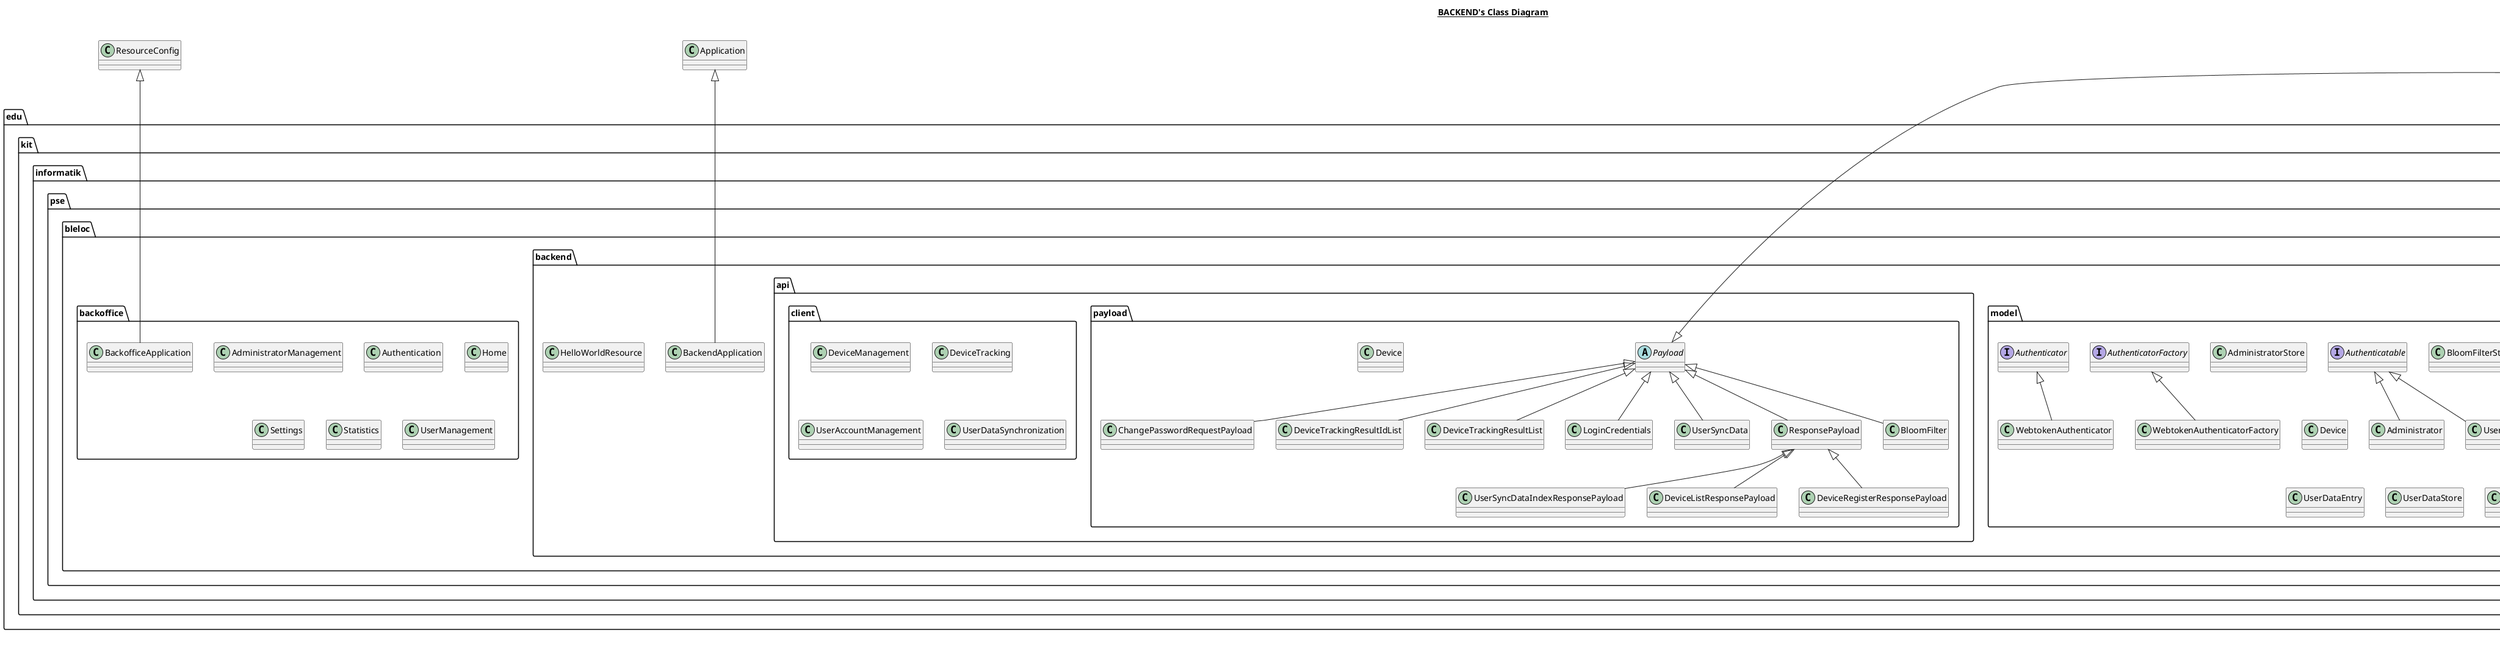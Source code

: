 @startuml

title __BACKEND's Class Diagram__\n

  package edu.kit.informatik.pse.bleloc.backend {
    package edu.kit.informatik.pse.bleloc.backend.model {
      class Administrator {
      }
    }
  }
  

  package edu.kit.informatik.pse.bleloc.backoffice {
    class AdministratorManagement {
    }
  }
  

  package edu.kit.informatik.pse.bleloc.backend {
    package edu.kit.informatik.pse.bleloc.backend.model {
      class AdministratorStore {
      }
    }
  }
  

  package edu.kit.informatik.pse.bleloc.backend {
    package edu.kit.informatik.pse.bleloc.backend.model {
      interface Authenticatable {
      }
    }
  }
  

  package edu.kit.informatik.pse.bleloc.backoffice {
    class Authentication {
    }
  }
  

  package edu.kit.informatik.pse.bleloc.backend {
    package edu.kit.informatik.pse.bleloc.backend.model {
      interface Authenticator {
      }
    }
  }
  

  package edu.kit.informatik.pse.bleloc.backend {
    package edu.kit.informatik.pse.bleloc.backend.model {
      interface AuthenticatorFactory {
      }
    }
  }
  

  package edu.kit.informatik.pse.bleloc.backend {
    class BackendApplication {
    }
  }
  

  package edu.kit.informatik.pse.bleloc.backoffice {
    class BackofficeApplication {
    }
  }
  

  package edu.kit.informatik.pse.bleloc.backend {
    package edu.kit.informatik.pse.bleloc.backend.api.payload {
      class BloomFilter {
      }
    }
  }
  

  package edu.kit.informatik.pse.bleloc.backend {
    package edu.kit.informatik.pse.bleloc.backend.model {
      class BloomFilterStore {
      }
    }
  }
  

  package edu.kit.informatik.pse.bleloc.backend {
    package edu.kit.informatik.pse.bleloc.backend.model {
      class BloomFilterUpdater {
      }
    }
  }
  

  package edu.kit.informatik.pse.bleloc.backend {
    package edu.kit.informatik.pse.bleloc.backend.api.payload {
      class ChangePasswordRequestPayload {
      }
    }
  }
  

  package edu.kit.informatik.pse.bleloc.backend {
    package edu.kit.informatik.pse.bleloc.backend.api.payload {
      class Device {
      }
    }
  }
  

  package edu.kit.informatik.pse.bleloc.backend {
    package edu.kit.informatik.pse.bleloc.backend.model {
      class Device {
      }
    }
  }
  

  package edu.kit.informatik.pse.bleloc.backend {
    package edu.kit.informatik.pse.bleloc.backend.api.payload {
      class DeviceListResponsePayload {
      }
    }
  }
  

  package edu.kit.informatik.pse.bleloc.backend {
    package edu.kit.informatik.pse.bleloc.backend.api.client {
      class DeviceManagement {
      }
    }
  }
  

  package edu.kit.informatik.pse.bleloc.backend {
    package edu.kit.informatik.pse.bleloc.backend.api.payload {
      class DeviceRegisterResponsePayload {
      }
    }
  }
  

  package edu.kit.informatik.pse.bleloc.backend {
    package edu.kit.informatik.pse.bleloc.backend.model {
      class DeviceStore {
      }
    }
  }
  

  package edu.kit.informatik.pse.bleloc.backend {
    package edu.kit.informatik.pse.bleloc.backend.api.client {
      class DeviceTracking {
      }
    }
  }
  

  package edu.kit.informatik.pse.bleloc.backend {
    package edu.kit.informatik.pse.bleloc.backend.api.payload {
      class DeviceTrackingResultIdList {
      }
    }
  }
  

  package edu.kit.informatik.pse.bleloc.backend {
    package edu.kit.informatik.pse.bleloc.backend.api.payload {
      class DeviceTrackingResultList {
      }
    }
  }
  

  package edu.kit.informatik.pse.bleloc.backend {
    package edu.kit.informatik.pse.bleloc.backend.model {
      class HashedMacAddress {
      }
    }
  }
  

  package edu.kit.informatik.pse.bleloc.backend {
    class HelloWorldResource {
    }
  }
  

  package edu.kit.informatik.pse.bleloc.backoffice {
    class Home {
    }
  }
  

  package edu.kit.informatik.pse.bleloc.backend {
    package edu.kit.informatik.pse.bleloc.backend.api.payload {
      class LoginCredentials {
      }
    }
  }
  

  package edu.kit.informatik.pse.bleloc.backend {
    package edu.kit.informatik.pse.bleloc.backend.api.payload {
      abstract class Payload {
      }
    }
  }
  

  package edu.kit.informatik.pse.bleloc.backend {
    package edu.kit.informatik.pse.bleloc.backend.api.payload {
      class ResponsePayload {
      }
    }
  }
  

  package edu.kit.informatik.pse.bleloc.backend {
    package edu.kit.informatik.pse.bleloc.backend.model {
      class ScanData {
      }
    }
  }
  

  package edu.kit.informatik.pse.bleloc.backend {
    package edu.kit.informatik.pse.bleloc.backend.model {
      class ScanDataStore {
      }
    }
  }
  

  package edu.kit.informatik.pse.bleloc.backoffice {
    class Settings {
    }
  }
  

  package edu.kit.informatik.pse.bleloc.backoffice {
    class Statistics {
    }
  }
  

  package edu.kit.informatik.pse.bleloc.backend {
    package edu.kit.informatik.pse.bleloc.backend.model {
      class User {
      }
    }
  }
  

  package edu.kit.informatik.pse.bleloc.backend {
    package edu.kit.informatik.pse.bleloc.backend.api.client {
      class UserAccountManagement {
      }
    }
  }
  

  package edu.kit.informatik.pse.bleloc.backend {
    package edu.kit.informatik.pse.bleloc.backend.model {
      class UserDataEntry {
      }
    }
  }
  

  package edu.kit.informatik.pse.bleloc.backend {
    package edu.kit.informatik.pse.bleloc.backend.model {
      class UserDataStore {
      }
    }
  }
  

  package edu.kit.informatik.pse.bleloc.backend {
    package edu.kit.informatik.pse.bleloc.backend.api.client {
      class UserDataSynchronization {
      }
    }
  }
  

  package edu.kit.informatik.pse.bleloc.backoffice {
    class UserManagement {
    }
  }
  

  package edu.kit.informatik.pse.bleloc.backend {
    package edu.kit.informatik.pse.bleloc.backend.model {
      class UserStore {
      }
    }
  }
  

  package edu.kit.informatik.pse.bleloc.backend {
    package edu.kit.informatik.pse.bleloc.backend.api.payload {
      class UserSyncData {
      }
    }
  }
  

  package edu.kit.informatik.pse.bleloc.backend {
    package edu.kit.informatik.pse.bleloc.backend.api.payload {
      class UserSyncDataIndexResponsePayload {
      }
    }
  }
  

  package edu.kit.informatik.pse.bleloc.backend {
    package edu.kit.informatik.pse.bleloc.backend.model {
      class WebtokenAuthenticator {
      }
    }
  }
  

  package edu.kit.informatik.pse.bleloc.backend {
    package edu.kit.informatik.pse.bleloc.backend.model {
      class WebtokenAuthenticatorFactory {
      }
    }
  }
  

  Administrator -up-|> Authenticatable
  BackendApplication -up-|> Application
  BackofficeApplication -up-|> ResourceConfig
  BloomFilter -up-|> Payload
  ChangePasswordRequestPayload -up-|> Payload
  Device -up-|> Payload
  Device o-- User : user
  Device o-- HashedMacAddress : hardwareIdentifier
  DeviceListResponsePayload -up-|> ResponsePayload
  DeviceRegisterResponsePayload -up-|> ResponsePayload
  DeviceTrackingResultIdList -up-|> Payload
  DeviceTrackingResultList -up-|> Payload
  LoginCredentials -up-|> Payload
  ResponsePayload -up-|> Payload
  ScanData o-- Device : device
  User -up-|> Authenticatable
  UserSyncData -up-|> Payload
  UserSyncDataIndexResponsePayload -up-|> ResponsePayload
  WebtokenAuthenticator -up-|> Authenticator
  WebtokenAuthenticatorFactory -up-|> AuthenticatorFactory


right footer


PlantUML diagram generated by SketchIt! (https://bitbucket.org/pmesmeur/sketch.it)
For more information about this tool, please contact philippe.mesmeur@gmail.com
endfooter

@enduml
